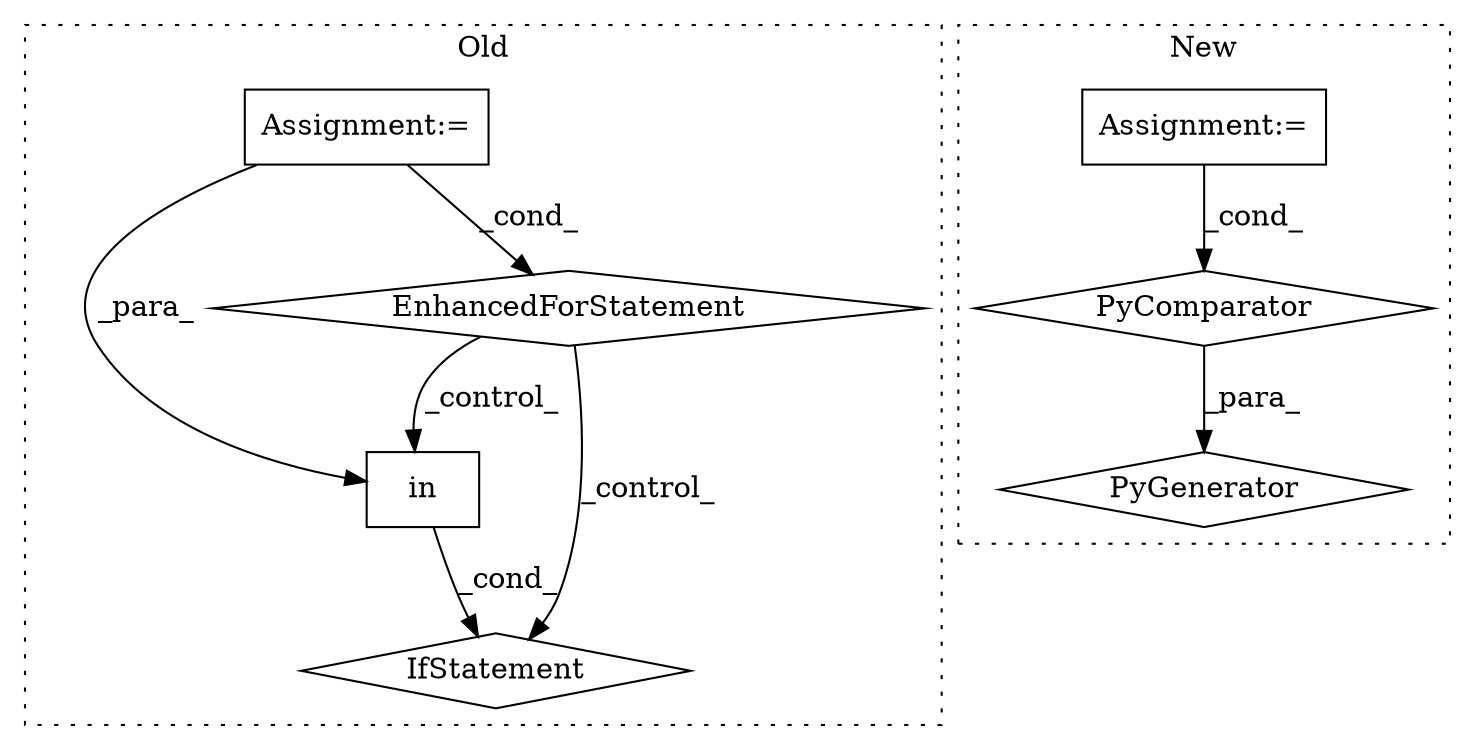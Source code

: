 digraph G {
subgraph cluster0 {
1 [label="in" a="105" s="765" l="21" shape="box"];
5 [label="IfStatement" a="25" s="755,786" l="10,2" shape="diamond"];
6 [label="Assignment:=" a="7" s="574" l="1" shape="box"];
7 [label="EnhancedForStatement" a="70" s="598,667" l="53,2" shape="diamond"];
label = "Old";
style="dotted";
}
subgraph cluster1 {
2 [label="PyGenerator" a="107" s="415" l="113" shape="diamond"];
3 [label="Assignment:=" a="7" s="352" l="1" shape="box"];
4 [label="PyComparator" a="113" s="474" l="48" shape="diamond"];
label = "New";
style="dotted";
}
1 -> 5 [label="_cond_"];
3 -> 4 [label="_cond_"];
4 -> 2 [label="_para_"];
6 -> 1 [label="_para_"];
6 -> 7 [label="_cond_"];
7 -> 5 [label="_control_"];
7 -> 1 [label="_control_"];
}